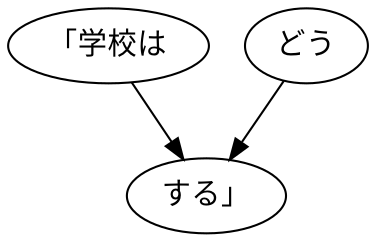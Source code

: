 digraph graph6292 {
	node0 [label="「学校は"];
	node1 [label="どう"];
	node2 [label="する」"];
	node0 -> node2;
	node1 -> node2;
}

